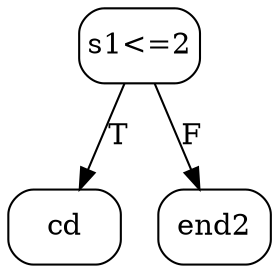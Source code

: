 // decision tree
digraph {
	1 [label=cd margin="0.05,0.05" shape=box style=rounded]
	2 [label=end2 margin="0.05,0.05" shape=box style=rounded]
	0 [label="s1<=2" margin="0.05,0.05" shape=box style=rounded]
	0 -> 1 [label=T]
	0 -> 2 [label=F]
}
